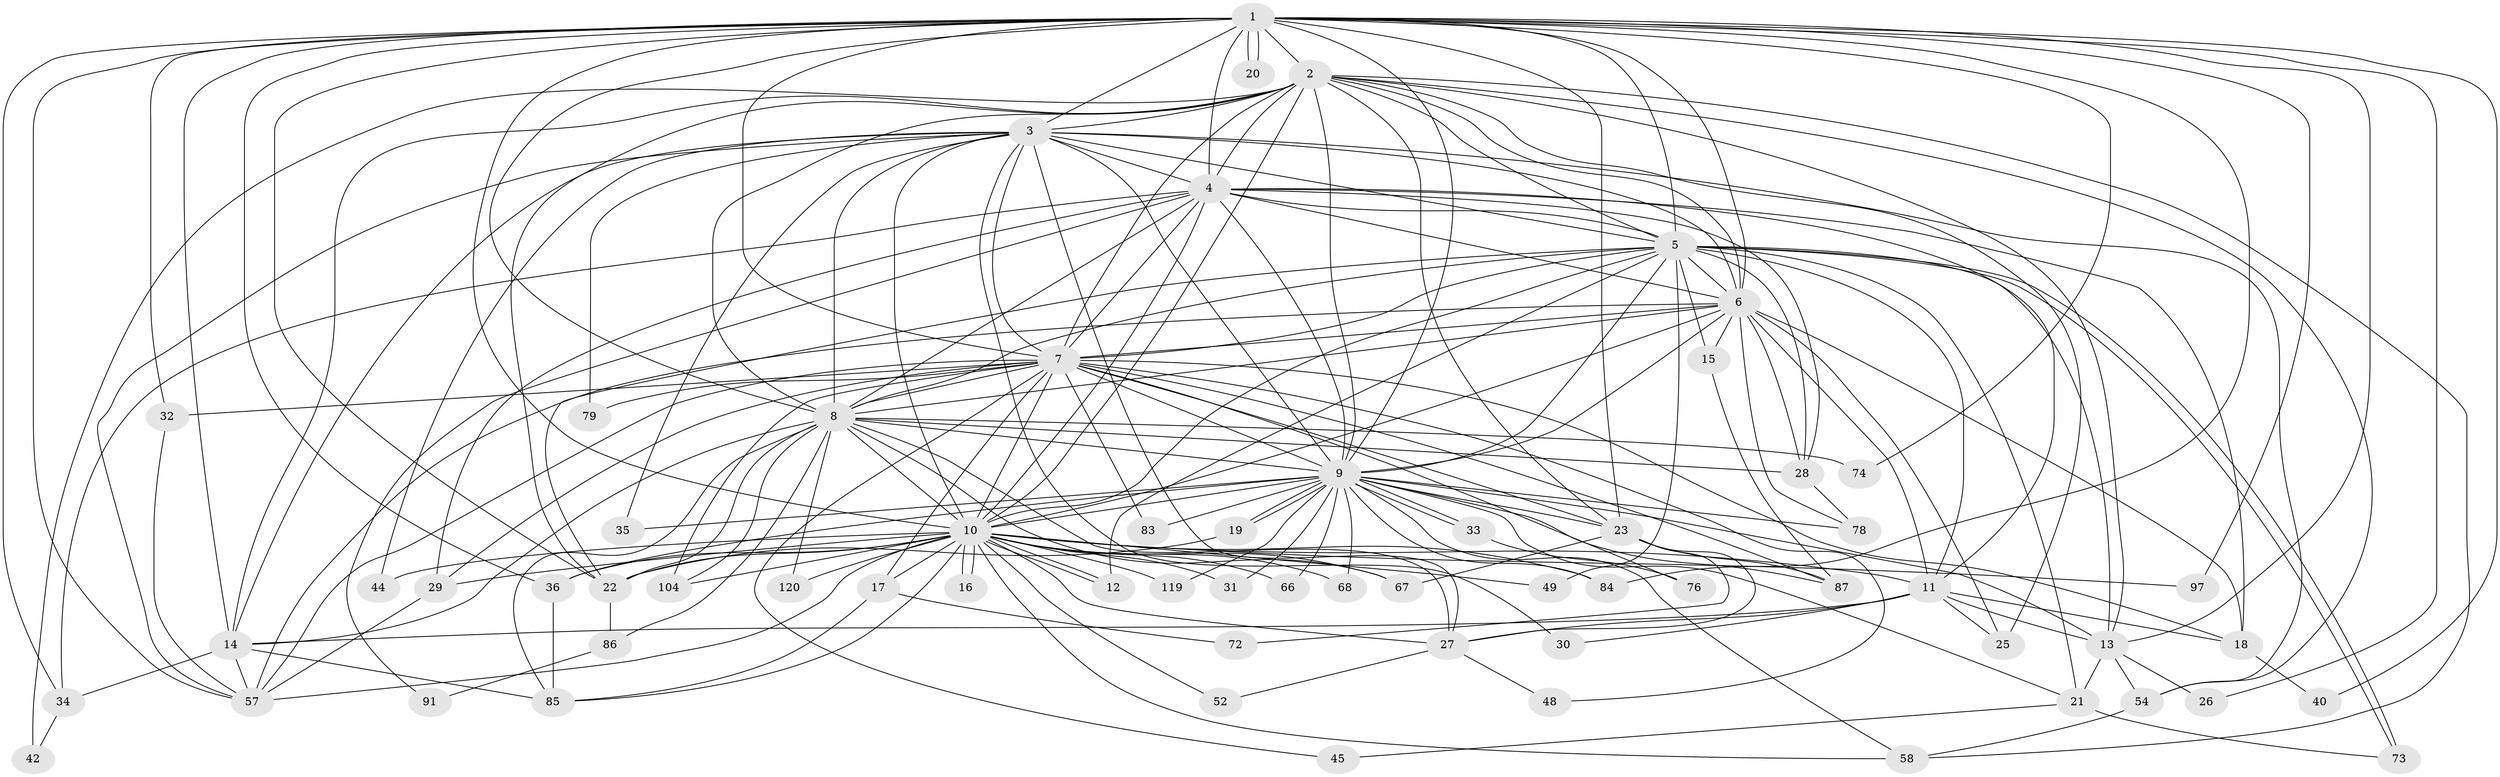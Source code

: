 // original degree distribution, {25: 0.015625, 17: 0.0234375, 18: 0.015625, 22: 0.0078125, 29: 0.0078125, 37: 0.0078125, 7: 0.0078125, 3: 0.1875, 10: 0.0078125, 9: 0.0078125, 2: 0.546875, 4: 0.0859375, 5: 0.0546875, 6: 0.015625, 8: 0.0078125}
// Generated by graph-tools (version 1.1) at 2025/13/03/09/25 04:13:48]
// undirected, 64 vertices, 199 edges
graph export_dot {
graph [start="1"]
  node [color=gray90,style=filled];
  1 [super="+71"];
  2;
  3;
  4 [super="+94+95+60+51+77+41+61"];
  5;
  6 [super="+113"];
  7;
  8 [super="+65"];
  9;
  10;
  11 [super="+122+37+81"];
  12 [super="+80"];
  13 [super="+69+108+38"];
  14 [super="+98"];
  15;
  16;
  17 [super="+125"];
  18 [super="+70"];
  19;
  20;
  21 [super="+92+102+53"];
  22 [super="+126+107+56"];
  23 [super="+106+24"];
  25 [super="+96"];
  26;
  27 [super="+105+46+43"];
  28 [super="+50+39"];
  29 [super="+101"];
  30;
  31;
  32 [super="+127"];
  33;
  34 [super="+114+64"];
  35;
  36 [super="+118+90"];
  40;
  42;
  44;
  45;
  48;
  49;
  52;
  54 [super="+123"];
  57 [super="+128+99+63"];
  58 [super="+62"];
  66;
  67;
  68;
  72;
  73;
  74;
  76;
  78 [super="+89"];
  79;
  83;
  84 [super="+109"];
  85;
  86;
  87 [super="+88"];
  91;
  97;
  104 [super="+110"];
  119;
  120;
  1 -- 2;
  1 -- 3;
  1 -- 4 [weight=3];
  1 -- 5;
  1 -- 6;
  1 -- 7;
  1 -- 8;
  1 -- 9;
  1 -- 10;
  1 -- 20;
  1 -- 20;
  1 -- 26;
  1 -- 32;
  1 -- 34;
  1 -- 36;
  1 -- 40;
  1 -- 57;
  1 -- 74;
  1 -- 84;
  1 -- 97;
  1 -- 22;
  1 -- 13;
  1 -- 14;
  1 -- 23 [weight=2];
  2 -- 3;
  2 -- 4;
  2 -- 5;
  2 -- 6;
  2 -- 7;
  2 -- 8;
  2 -- 9;
  2 -- 10;
  2 -- 13;
  2 -- 14;
  2 -- 25;
  2 -- 42;
  2 -- 58;
  2 -- 22;
  2 -- 54;
  2 -- 23;
  3 -- 4 [weight=2];
  3 -- 5;
  3 -- 6;
  3 -- 7;
  3 -- 8;
  3 -- 9;
  3 -- 10;
  3 -- 14;
  3 -- 30;
  3 -- 35;
  3 -- 44;
  3 -- 54;
  3 -- 79;
  3 -- 57;
  3 -- 27;
  4 -- 5 [weight=3];
  4 -- 6;
  4 -- 7 [weight=2];
  4 -- 8;
  4 -- 9;
  4 -- 10 [weight=2];
  4 -- 34;
  4 -- 18;
  4 -- 29;
  4 -- 11;
  4 -- 91;
  4 -- 28;
  5 -- 6;
  5 -- 7;
  5 -- 8;
  5 -- 9;
  5 -- 10;
  5 -- 11;
  5 -- 13 [weight=2];
  5 -- 15;
  5 -- 22;
  5 -- 49;
  5 -- 73;
  5 -- 73;
  5 -- 12;
  5 -- 21;
  5 -- 28;
  6 -- 7;
  6 -- 8;
  6 -- 9 [weight=2];
  6 -- 10;
  6 -- 11;
  6 -- 15;
  6 -- 18;
  6 -- 25;
  6 -- 28 [weight=2];
  6 -- 78;
  6 -- 57;
  7 -- 8 [weight=2];
  7 -- 9;
  7 -- 10;
  7 -- 17;
  7 -- 18;
  7 -- 23 [weight=2];
  7 -- 29;
  7 -- 32;
  7 -- 45;
  7 -- 48;
  7 -- 76;
  7 -- 79;
  7 -- 83;
  7 -- 87;
  7 -- 104;
  7 -- 57;
  8 -- 9;
  8 -- 10;
  8 -- 22;
  8 -- 27;
  8 -- 28;
  8 -- 67;
  8 -- 74;
  8 -- 86;
  8 -- 120;
  8 -- 85;
  8 -- 104;
  8 -- 14;
  9 -- 10;
  9 -- 19;
  9 -- 19;
  9 -- 21;
  9 -- 23 [weight=2];
  9 -- 31;
  9 -- 33;
  9 -- 33;
  9 -- 35;
  9 -- 58;
  9 -- 66;
  9 -- 68;
  9 -- 78;
  9 -- 83;
  9 -- 119;
  9 -- 13;
  9 -- 84;
  9 -- 36;
  9 -- 87;
  10 -- 12;
  10 -- 12;
  10 -- 16;
  10 -- 16;
  10 -- 17;
  10 -- 27 [weight=2];
  10 -- 29 [weight=2];
  10 -- 31;
  10 -- 36;
  10 -- 44;
  10 -- 49;
  10 -- 52;
  10 -- 57;
  10 -- 66;
  10 -- 67;
  10 -- 68;
  10 -- 84;
  10 -- 85;
  10 -- 97;
  10 -- 104;
  10 -- 119;
  10 -- 120;
  10 -- 22;
  10 -- 11;
  10 -- 58;
  11 -- 30;
  11 -- 27;
  11 -- 13;
  11 -- 18;
  11 -- 25;
  11 -- 14;
  13 -- 21 [weight=2];
  13 -- 26;
  13 -- 54;
  14 -- 85;
  14 -- 57;
  14 -- 34 [weight=2];
  15 -- 87;
  17 -- 72;
  17 -- 85;
  18 -- 40;
  19 -- 22;
  21 -- 45;
  21 -- 73;
  22 -- 86;
  23 -- 67;
  23 -- 87;
  23 -- 72;
  23 -- 27;
  27 -- 48;
  27 -- 52;
  28 -- 78;
  29 -- 57;
  32 -- 57;
  33 -- 76;
  34 -- 42;
  36 -- 85;
  54 -- 58;
  86 -- 91;
}
